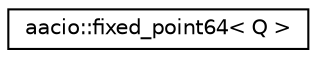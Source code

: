 digraph "Graphical Class Hierarchy"
{
  edge [fontname="Helvetica",fontsize="10",labelfontname="Helvetica",labelfontsize="10"];
  node [fontname="Helvetica",fontsize="10",shape=record];
  rankdir="LR";
  Node0 [label="aacio::fixed_point64\< Q \>",height=0.2,width=0.4,color="black", fillcolor="white", style="filled",URL="$structaacio_1_1fixed__point64.html",tooltip="64 bits representation of Fixed Point class. "];
}

